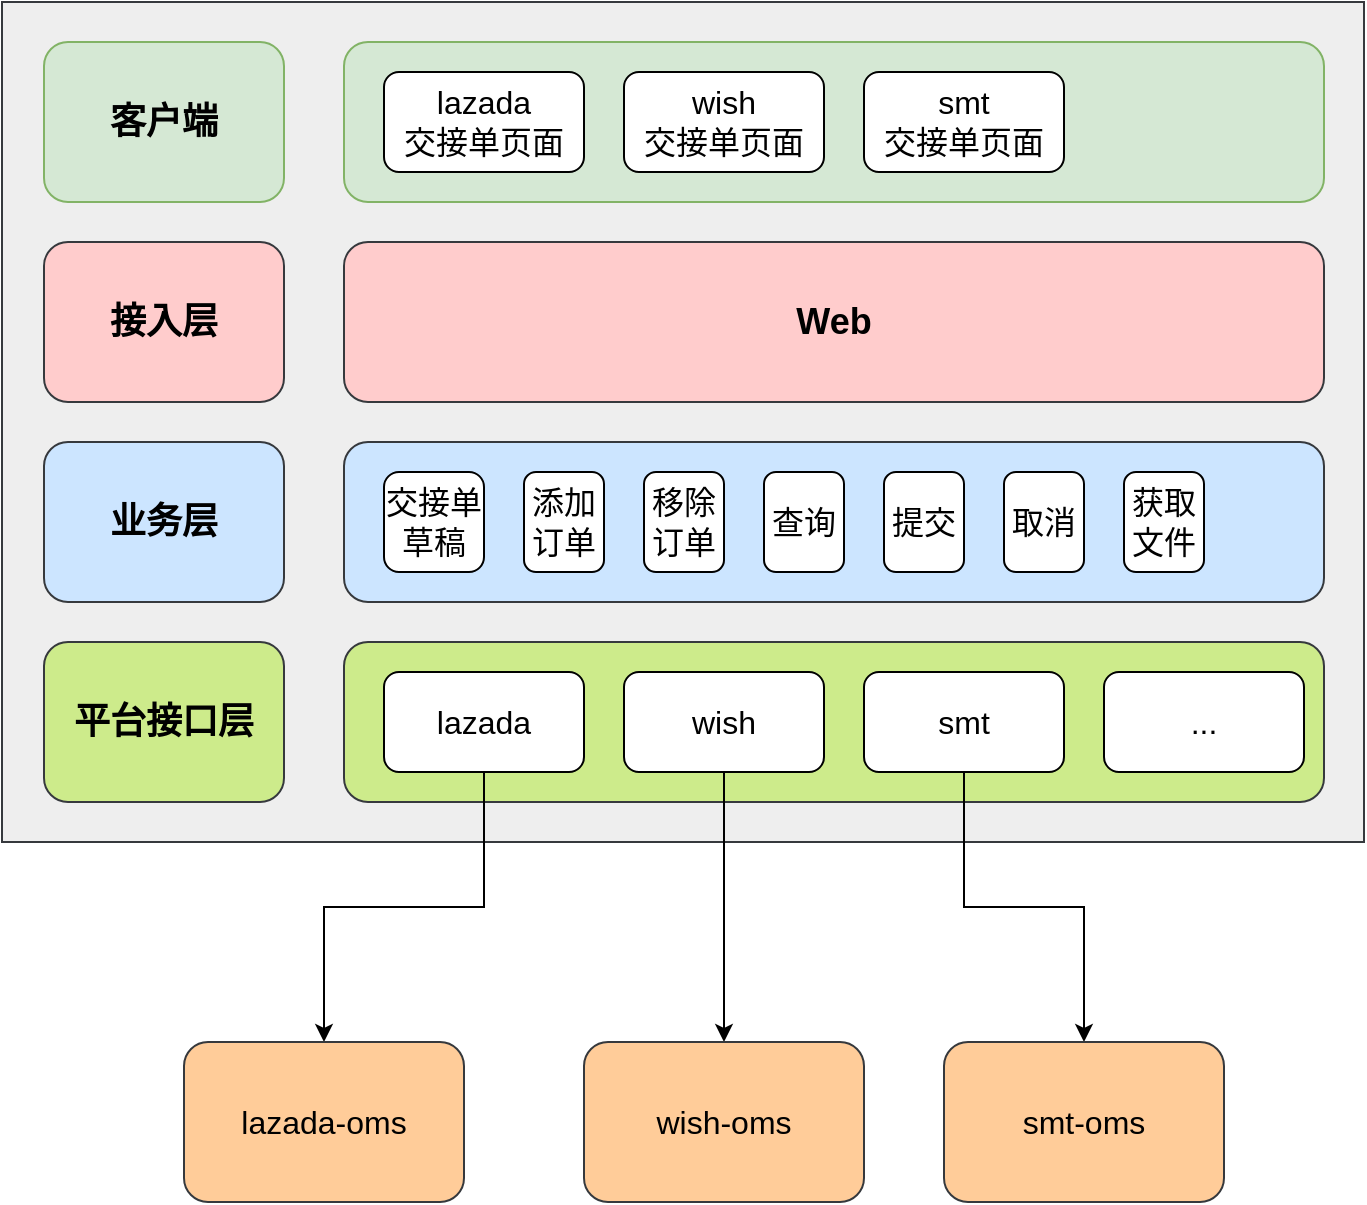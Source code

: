 <mxfile version="21.1.9" type="github">
  <diagram name="第 1 页" id="eg49ZaoTi7A60mhF3NfQ">
    <mxGraphModel dx="1434" dy="756" grid="1" gridSize="10" guides="1" tooltips="1" connect="1" arrows="1" fold="1" page="1" pageScale="1" pageWidth="827" pageHeight="1169" math="0" shadow="0">
      <root>
        <mxCell id="0" />
        <mxCell id="1" parent="0" />
        <mxCell id="jHrgZvA_I-LLRUM1Vone-2" value="" style="rounded=0;whiteSpace=wrap;html=1;fillColor=#eeeeee;strokeColor=#36393d;" vertex="1" parent="1">
          <mxGeometry x="69" y="80" width="681" height="420" as="geometry" />
        </mxCell>
        <mxCell id="jHrgZvA_I-LLRUM1Vone-3" value="&lt;b&gt;&lt;font style=&quot;font-size: 18px;&quot;&gt;平台接口层&lt;/font&gt;&lt;/b&gt;" style="rounded=1;whiteSpace=wrap;html=1;fillColor=#cdeb8b;strokeColor=#36393d;" vertex="1" parent="1">
          <mxGeometry x="90" y="400" width="120" height="80" as="geometry" />
        </mxCell>
        <mxCell id="jHrgZvA_I-LLRUM1Vone-4" value="" style="rounded=1;whiteSpace=wrap;html=1;fillColor=#cdeb8b;strokeColor=#36393d;" vertex="1" parent="1">
          <mxGeometry x="240" y="400" width="490" height="80" as="geometry" />
        </mxCell>
        <mxCell id="jHrgZvA_I-LLRUM1Vone-22" style="edgeStyle=orthogonalEdgeStyle;rounded=0;orthogonalLoop=1;jettySize=auto;html=1;" edge="1" parent="1" source="jHrgZvA_I-LLRUM1Vone-5" target="jHrgZvA_I-LLRUM1Vone-16">
          <mxGeometry relative="1" as="geometry" />
        </mxCell>
        <mxCell id="jHrgZvA_I-LLRUM1Vone-5" value="&lt;font style=&quot;font-size: 16px;&quot;&gt;lazada&lt;/font&gt;" style="rounded=1;whiteSpace=wrap;html=1;" vertex="1" parent="1">
          <mxGeometry x="260" y="415" width="100" height="50" as="geometry" />
        </mxCell>
        <mxCell id="jHrgZvA_I-LLRUM1Vone-25" style="edgeStyle=orthogonalEdgeStyle;rounded=0;orthogonalLoop=1;jettySize=auto;html=1;" edge="1" parent="1" source="jHrgZvA_I-LLRUM1Vone-6" target="jHrgZvA_I-LLRUM1Vone-23">
          <mxGeometry relative="1" as="geometry" />
        </mxCell>
        <mxCell id="jHrgZvA_I-LLRUM1Vone-6" value="&lt;font style=&quot;font-size: 16px;&quot;&gt;wish&lt;/font&gt;" style="rounded=1;whiteSpace=wrap;html=1;" vertex="1" parent="1">
          <mxGeometry x="380" y="415" width="100" height="50" as="geometry" />
        </mxCell>
        <mxCell id="jHrgZvA_I-LLRUM1Vone-26" style="edgeStyle=orthogonalEdgeStyle;rounded=0;orthogonalLoop=1;jettySize=auto;html=1;" edge="1" parent="1" source="jHrgZvA_I-LLRUM1Vone-7" target="jHrgZvA_I-LLRUM1Vone-24">
          <mxGeometry relative="1" as="geometry" />
        </mxCell>
        <mxCell id="jHrgZvA_I-LLRUM1Vone-7" value="&lt;font style=&quot;font-size: 16px;&quot;&gt;smt&lt;/font&gt;" style="rounded=1;whiteSpace=wrap;html=1;" vertex="1" parent="1">
          <mxGeometry x="500" y="415" width="100" height="50" as="geometry" />
        </mxCell>
        <mxCell id="jHrgZvA_I-LLRUM1Vone-8" value="&lt;font style=&quot;font-size: 16px;&quot;&gt;...&lt;/font&gt;" style="rounded=1;whiteSpace=wrap;html=1;" vertex="1" parent="1">
          <mxGeometry x="620" y="415" width="100" height="50" as="geometry" />
        </mxCell>
        <mxCell id="jHrgZvA_I-LLRUM1Vone-9" value="&lt;span style=&quot;font-size: 18px;&quot;&gt;&lt;b&gt;业务层&lt;/b&gt;&lt;/span&gt;" style="rounded=1;whiteSpace=wrap;html=1;fillColor=#cce5ff;strokeColor=#36393d;" vertex="1" parent="1">
          <mxGeometry x="90" y="300" width="120" height="80" as="geometry" />
        </mxCell>
        <mxCell id="jHrgZvA_I-LLRUM1Vone-10" value="" style="rounded=1;whiteSpace=wrap;html=1;fillColor=#cce5ff;strokeColor=#36393d;" vertex="1" parent="1">
          <mxGeometry x="240" y="300" width="490" height="80" as="geometry" />
        </mxCell>
        <mxCell id="jHrgZvA_I-LLRUM1Vone-12" value="&lt;font style=&quot;font-size: 16px;&quot;&gt;交接单草稿&lt;/font&gt;" style="rounded=1;whiteSpace=wrap;html=1;" vertex="1" parent="1">
          <mxGeometry x="260" y="315" width="50" height="50" as="geometry" />
        </mxCell>
        <mxCell id="jHrgZvA_I-LLRUM1Vone-13" value="&lt;font style=&quot;font-size: 16px;&quot;&gt;添加订单&lt;/font&gt;" style="rounded=1;whiteSpace=wrap;html=1;" vertex="1" parent="1">
          <mxGeometry x="330" y="315" width="40" height="50" as="geometry" />
        </mxCell>
        <mxCell id="jHrgZvA_I-LLRUM1Vone-14" value="&lt;span style=&quot;font-size: 18px;&quot;&gt;&lt;b&gt;接入层&lt;br&gt;&lt;/b&gt;&lt;/span&gt;" style="rounded=1;whiteSpace=wrap;html=1;fillColor=#ffcccc;strokeColor=#36393d;" vertex="1" parent="1">
          <mxGeometry x="90" y="200" width="120" height="80" as="geometry" />
        </mxCell>
        <mxCell id="jHrgZvA_I-LLRUM1Vone-15" value="&lt;font style=&quot;font-size: 18px;&quot;&gt;&lt;b&gt;Web&lt;/b&gt;&lt;/font&gt;" style="rounded=1;whiteSpace=wrap;html=1;fillColor=#ffcccc;strokeColor=#36393d;" vertex="1" parent="1">
          <mxGeometry x="240" y="200" width="490" height="80" as="geometry" />
        </mxCell>
        <mxCell id="jHrgZvA_I-LLRUM1Vone-16" value="&lt;font style=&quot;font-size: 16px;&quot;&gt;lazada-oms&lt;/font&gt;" style="rounded=1;whiteSpace=wrap;html=1;fillColor=#ffcc99;strokeColor=#36393d;" vertex="1" parent="1">
          <mxGeometry x="160" y="600" width="140" height="80" as="geometry" />
        </mxCell>
        <mxCell id="jHrgZvA_I-LLRUM1Vone-17" value="&lt;font style=&quot;font-size: 16px;&quot;&gt;移除订单&lt;/font&gt;" style="rounded=1;whiteSpace=wrap;html=1;" vertex="1" parent="1">
          <mxGeometry x="390" y="315" width="40" height="50" as="geometry" />
        </mxCell>
        <mxCell id="jHrgZvA_I-LLRUM1Vone-18" value="&lt;span style=&quot;font-size: 16px;&quot;&gt;查询&lt;/span&gt;" style="rounded=1;whiteSpace=wrap;html=1;" vertex="1" parent="1">
          <mxGeometry x="450" y="315" width="40" height="50" as="geometry" />
        </mxCell>
        <mxCell id="jHrgZvA_I-LLRUM1Vone-19" value="&lt;span style=&quot;font-size: 16px;&quot;&gt;提交&lt;/span&gt;" style="rounded=1;whiteSpace=wrap;html=1;" vertex="1" parent="1">
          <mxGeometry x="510" y="315" width="40" height="50" as="geometry" />
        </mxCell>
        <mxCell id="jHrgZvA_I-LLRUM1Vone-20" value="&lt;span style=&quot;font-size: 16px;&quot;&gt;取消&lt;/span&gt;" style="rounded=1;whiteSpace=wrap;html=1;" vertex="1" parent="1">
          <mxGeometry x="570" y="315" width="40" height="50" as="geometry" />
        </mxCell>
        <mxCell id="jHrgZvA_I-LLRUM1Vone-21" value="&lt;span style=&quot;font-size: 16px;&quot;&gt;获取文件&lt;/span&gt;" style="rounded=1;whiteSpace=wrap;html=1;" vertex="1" parent="1">
          <mxGeometry x="630" y="315" width="40" height="50" as="geometry" />
        </mxCell>
        <mxCell id="jHrgZvA_I-LLRUM1Vone-23" value="&lt;font style=&quot;font-size: 16px;&quot;&gt;wish-oms&lt;/font&gt;" style="rounded=1;whiteSpace=wrap;html=1;fillColor=#ffcc99;strokeColor=#36393d;" vertex="1" parent="1">
          <mxGeometry x="360" y="600" width="140" height="80" as="geometry" />
        </mxCell>
        <mxCell id="jHrgZvA_I-LLRUM1Vone-24" value="&lt;font style=&quot;font-size: 16px;&quot;&gt;smt-oms&lt;/font&gt;" style="rounded=1;whiteSpace=wrap;html=1;fillColor=#ffcc99;strokeColor=#36393d;" vertex="1" parent="1">
          <mxGeometry x="540" y="600" width="140" height="80" as="geometry" />
        </mxCell>
        <mxCell id="jHrgZvA_I-LLRUM1Vone-27" value="&lt;span style=&quot;font-size: 18px;&quot;&gt;&lt;b&gt;客户端&lt;br&gt;&lt;/b&gt;&lt;/span&gt;" style="rounded=1;whiteSpace=wrap;html=1;fillColor=#d5e8d4;strokeColor=#82b366;" vertex="1" parent="1">
          <mxGeometry x="90" y="100" width="120" height="80" as="geometry" />
        </mxCell>
        <mxCell id="jHrgZvA_I-LLRUM1Vone-28" value="&lt;span style=&quot;font-size: 18px;&quot;&gt;&lt;b&gt;&lt;br&gt;&lt;/b&gt;&lt;/span&gt;" style="rounded=1;whiteSpace=wrap;html=1;fillColor=#d5e8d4;strokeColor=#82b366;" vertex="1" parent="1">
          <mxGeometry x="240" y="100" width="490" height="80" as="geometry" />
        </mxCell>
        <mxCell id="jHrgZvA_I-LLRUM1Vone-29" value="&lt;font style=&quot;font-size: 16px;&quot;&gt;lazada &lt;br&gt;交接单页面&lt;/font&gt;" style="rounded=1;whiteSpace=wrap;html=1;" vertex="1" parent="1">
          <mxGeometry x="260" y="115" width="100" height="50" as="geometry" />
        </mxCell>
        <mxCell id="jHrgZvA_I-LLRUM1Vone-30" value="&lt;font style=&quot;font-size: 16px;&quot;&gt;wish&lt;br&gt;交接单页面&lt;/font&gt;" style="rounded=1;whiteSpace=wrap;html=1;" vertex="1" parent="1">
          <mxGeometry x="380" y="115" width="100" height="50" as="geometry" />
        </mxCell>
        <mxCell id="jHrgZvA_I-LLRUM1Vone-31" value="&lt;font style=&quot;font-size: 16px;&quot;&gt;smt&lt;br&gt;交接单页面&lt;/font&gt;" style="rounded=1;whiteSpace=wrap;html=1;" vertex="1" parent="1">
          <mxGeometry x="500" y="115" width="100" height="50" as="geometry" />
        </mxCell>
      </root>
    </mxGraphModel>
  </diagram>
</mxfile>
